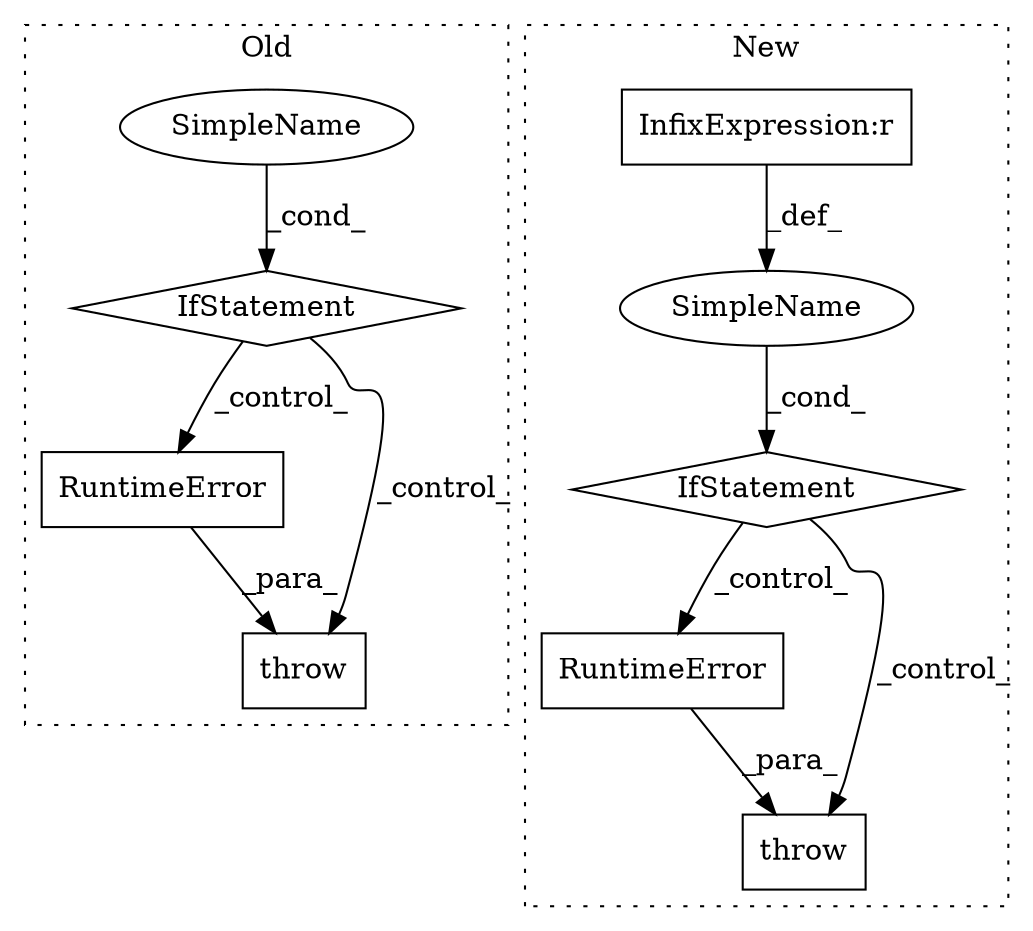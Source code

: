 digraph G {
subgraph cluster0 {
1 [label="RuntimeError" a="32" s="4135,4175" l="13,1" shape="box"];
3 [label="throw" a="53" s="4129" l="6" shape="box"];
8 [label="SimpleName" a="42" s="" l="" shape="ellipse"];
9 [label="IfStatement" a="25" s="4091,4119" l="4,2" shape="diamond"];
label = "Old";
style="dotted";
}
subgraph cluster1 {
2 [label="RuntimeError" a="32" s="4096,4195" l="13,2" shape="box"];
4 [label="throw" a="53" s="4090" l="6" shape="box"];
5 [label="SimpleName" a="42" s="" l="" shape="ellipse"];
6 [label="IfStatement" a="25" s="4042,4080" l="4,2" shape="diamond"];
7 [label="InfixExpression:r" a="27" s="4055" l="4" shape="box"];
label = "New";
style="dotted";
}
1 -> 3 [label="_para_"];
2 -> 4 [label="_para_"];
5 -> 6 [label="_cond_"];
6 -> 2 [label="_control_"];
6 -> 4 [label="_control_"];
7 -> 5 [label="_def_"];
8 -> 9 [label="_cond_"];
9 -> 3 [label="_control_"];
9 -> 1 [label="_control_"];
}